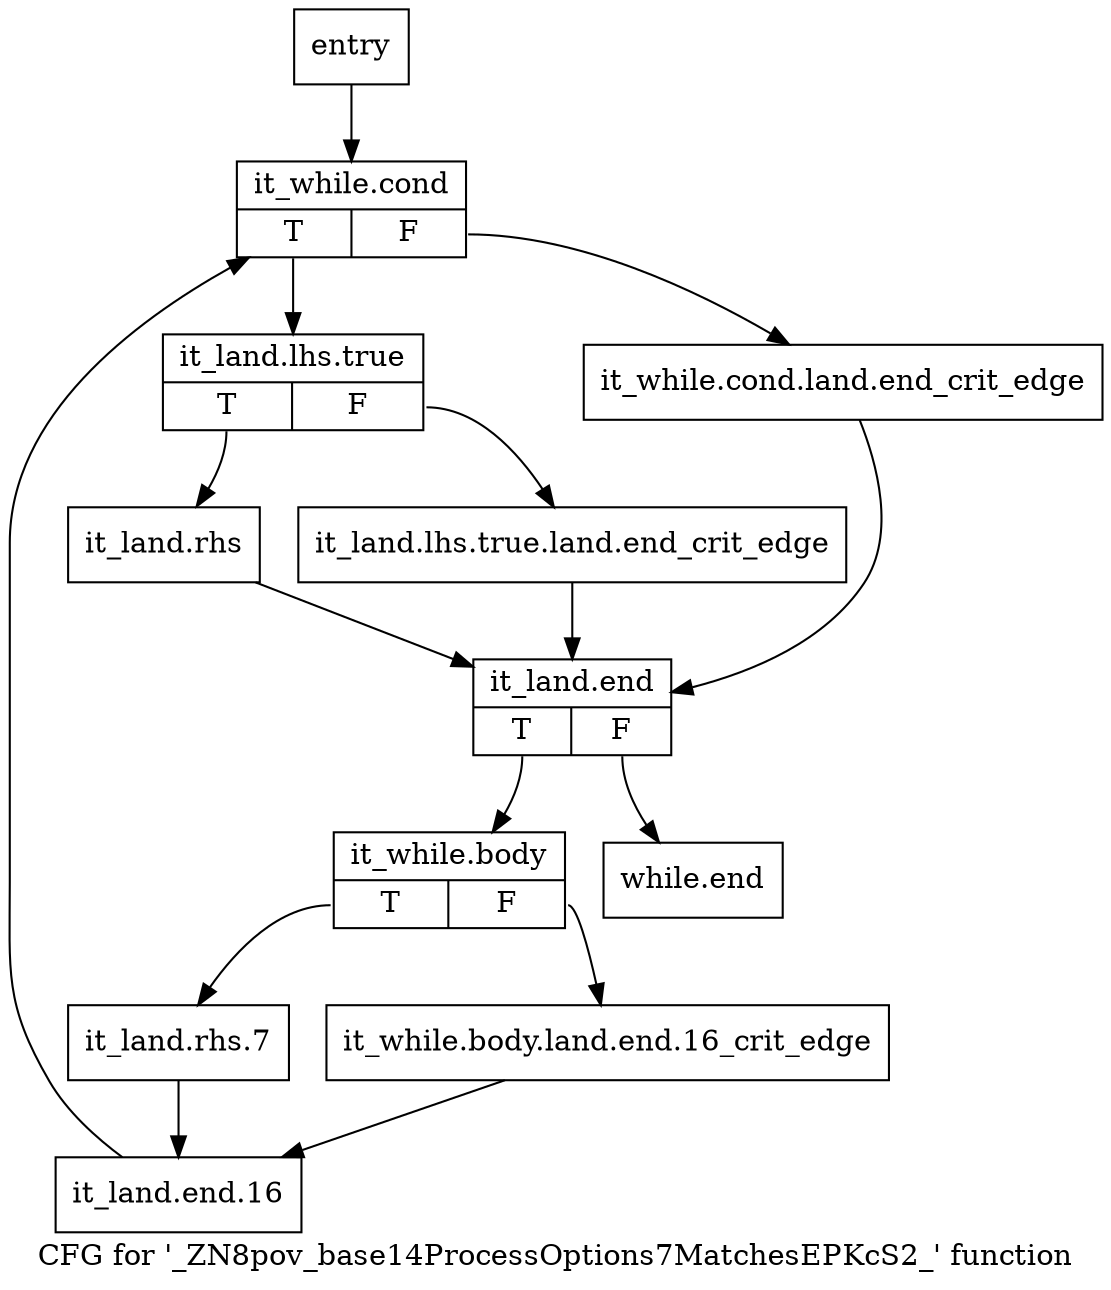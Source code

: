 digraph "CFG for '_ZN8pov_base14ProcessOptions7MatchesEPKcS2_' function" {
	label="CFG for '_ZN8pov_base14ProcessOptions7MatchesEPKcS2_' function";

	Node0x1d53a80 [shape=record,label="{entry}"];
	Node0x1d53a80 -> Node0x1d77ee0;
	Node0x1d77ee0 [shape=record,label="{it_while.cond|{<s0>T|<s1>F}}"];
	Node0x1d77ee0:s0 -> Node0x1d77f80;
	Node0x1d77ee0:s1 -> Node0x1d77f30;
	Node0x1d77f30 [shape=record,label="{it_while.cond.land.end_crit_edge}"];
	Node0x1d77f30 -> Node0x1d78070;
	Node0x1d77f80 [shape=record,label="{it_land.lhs.true|{<s0>T|<s1>F}}"];
	Node0x1d77f80:s0 -> Node0x1d78020;
	Node0x1d77f80:s1 -> Node0x1d77fd0;
	Node0x1d77fd0 [shape=record,label="{it_land.lhs.true.land.end_crit_edge}"];
	Node0x1d77fd0 -> Node0x1d78070;
	Node0x1d78020 [shape=record,label="{it_land.rhs}"];
	Node0x1d78020 -> Node0x1d78070;
	Node0x1d78070 [shape=record,label="{it_land.end|{<s0>T|<s1>F}}"];
	Node0x1d78070:s0 -> Node0x1d780c0;
	Node0x1d78070:s1 -> Node0x1d78200;
	Node0x1d780c0 [shape=record,label="{it_while.body|{<s0>T|<s1>F}}"];
	Node0x1d780c0:s0 -> Node0x1d78160;
	Node0x1d780c0:s1 -> Node0x1d78110;
	Node0x1d78110 [shape=record,label="{it_while.body.land.end.16_crit_edge}"];
	Node0x1d78110 -> Node0x1d781b0;
	Node0x1d78160 [shape=record,label="{it_land.rhs.7}"];
	Node0x1d78160 -> Node0x1d781b0;
	Node0x1d781b0 [shape=record,label="{it_land.end.16}"];
	Node0x1d781b0 -> Node0x1d77ee0;
	Node0x1d78200 [shape=record,label="{while.end}"];
}
